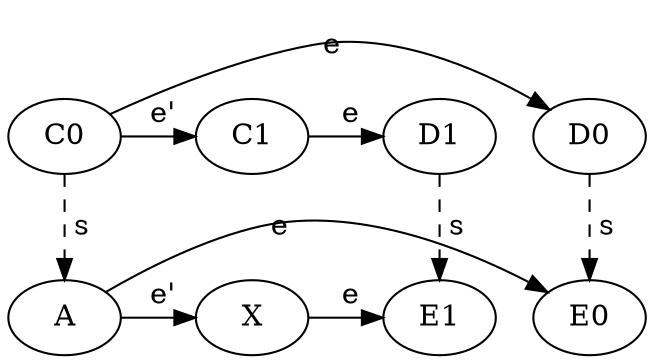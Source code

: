 digraph {
  D0 [pos="1,4"]
  C0 [pos="2,4"]
  C1 [pos="3,4"]
  D1 [pos="4,4"]
  E0 [pos="1,0"]
  A  [pos="2,0"]
  X [pos="3,0"]
  E1 [pos="4,0"]

  { rank=same; D0; C0; C1; D1 }
  { rank=same; E0; A; X; E1 }
C0 -> C1 [label=" e'" weight=5]
  C0 -> D0 [label=" e" weight=5]
  C1 -> D1 [label=" e" weight=1]
  A -> X  [label=" e'" weight=5]
    A -> E0 [label=" e" weight=5]
  X -> E1 [label=" e" weight=1]
  D0 -> E0 [label=" s",style=dashed]
  C0 -> A  [label=" s",style=dashed]
  D1 -> E1 [label=" s",style=dashed]
} 
